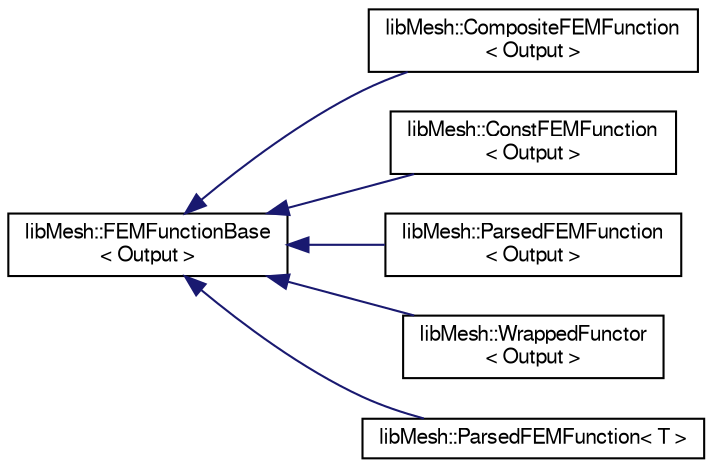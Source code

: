 digraph "Graphical Class Hierarchy"
{
  edge [fontname="FreeSans",fontsize="10",labelfontname="FreeSans",labelfontsize="10"];
  node [fontname="FreeSans",fontsize="10",shape=record];
  rankdir="LR";
  Node1 [label="libMesh::FEMFunctionBase\l\< Output \>",height=0.2,width=0.4,color="black", fillcolor="white", style="filled",URL="$classlibMesh_1_1FEMFunctionBase.html"];
  Node1 -> Node2 [dir="back",color="midnightblue",fontsize="10",style="solid",fontname="FreeSans"];
  Node2 [label="libMesh::CompositeFEMFunction\l\< Output \>",height=0.2,width=0.4,color="black", fillcolor="white", style="filled",URL="$classlibMesh_1_1CompositeFEMFunction.html"];
  Node1 -> Node3 [dir="back",color="midnightblue",fontsize="10",style="solid",fontname="FreeSans"];
  Node3 [label="libMesh::ConstFEMFunction\l\< Output \>",height=0.2,width=0.4,color="black", fillcolor="white", style="filled",URL="$classlibMesh_1_1ConstFEMFunction.html"];
  Node1 -> Node4 [dir="back",color="midnightblue",fontsize="10",style="solid",fontname="FreeSans"];
  Node4 [label="libMesh::ParsedFEMFunction\l\< Output \>",height=0.2,width=0.4,color="black", fillcolor="white", style="filled",URL="$classlibMesh_1_1ParsedFEMFunction.html"];
  Node1 -> Node5 [dir="back",color="midnightblue",fontsize="10",style="solid",fontname="FreeSans"];
  Node5 [label="libMesh::WrappedFunctor\l\< Output \>",height=0.2,width=0.4,color="black", fillcolor="white", style="filled",URL="$classlibMesh_1_1WrappedFunctor.html"];
  Node1 -> Node6 [dir="back",color="midnightblue",fontsize="10",style="solid",fontname="FreeSans"];
  Node6 [label="libMesh::ParsedFEMFunction\< T \>",height=0.2,width=0.4,color="black", fillcolor="white", style="filled",URL="$classlibMesh_1_1ParsedFEMFunction.html"];
}
